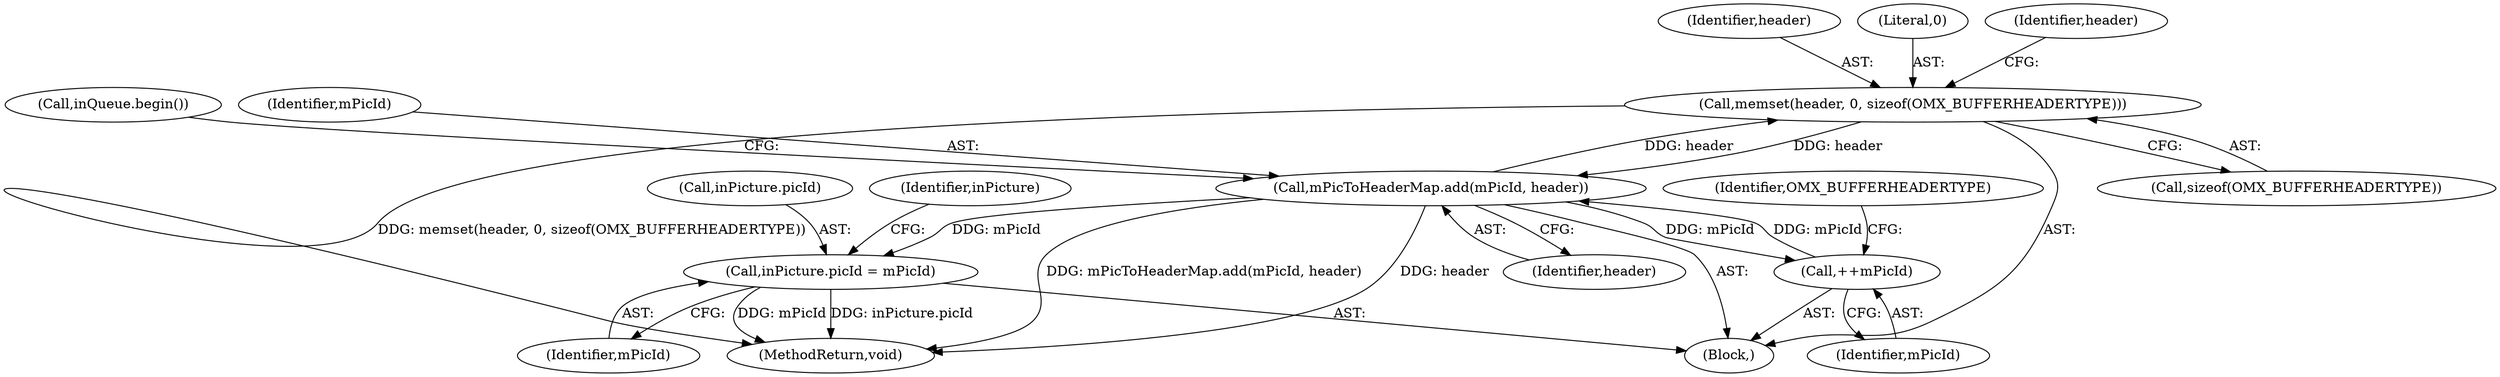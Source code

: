 digraph "0_Android_d2f47191538837e796e2b10c1ff7e1ee35f6e0ab_2@API" {
"1000178" [label="(Call,memset(header, 0, sizeof(OMX_BUFFERHEADERTYPE)))"];
"1000207" [label="(Call,mPicToHeaderMap.add(mPicId, header))"];
"1000175" [label="(Call,++mPicId)"];
"1000178" [label="(Call,memset(header, 0, sizeof(OMX_BUFFERHEADERTYPE)))"];
"1000238" [label="(Call,inPicture.picId = mPicId)"];
"1000209" [label="(Identifier,header)"];
"1000179" [label="(Identifier,header)"];
"1000176" [label="(Identifier,mPicId)"];
"1000178" [label="(Call,memset(header, 0, sizeof(OMX_BUFFERHEADERTYPE)))"];
"1000207" [label="(Call,mPicToHeaderMap.add(mPicId, header))"];
"1000177" [label="(Identifier,OMX_BUFFERHEADERTYPE)"];
"1000242" [label="(Identifier,mPicId)"];
"1000239" [label="(Call,inPicture.picId)"];
"1000414" [label="(MethodReturn,void)"];
"1000155" [label="(Block,)"];
"1000175" [label="(Call,++mPicId)"];
"1000181" [label="(Call,sizeof(OMX_BUFFERHEADERTYPE))"];
"1000208" [label="(Identifier,mPicId)"];
"1000238" [label="(Call,inPicture.picId = mPicId)"];
"1000180" [label="(Literal,0)"];
"1000185" [label="(Identifier,header)"];
"1000211" [label="(Call,inQueue.begin())"];
"1000245" [label="(Identifier,inPicture)"];
"1000178" -> "1000155"  [label="AST: "];
"1000178" -> "1000181"  [label="CFG: "];
"1000179" -> "1000178"  [label="AST: "];
"1000180" -> "1000178"  [label="AST: "];
"1000181" -> "1000178"  [label="AST: "];
"1000185" -> "1000178"  [label="CFG: "];
"1000178" -> "1000414"  [label="DDG: memset(header, 0, sizeof(OMX_BUFFERHEADERTYPE))"];
"1000207" -> "1000178"  [label="DDG: header"];
"1000178" -> "1000207"  [label="DDG: header"];
"1000207" -> "1000155"  [label="AST: "];
"1000207" -> "1000209"  [label="CFG: "];
"1000208" -> "1000207"  [label="AST: "];
"1000209" -> "1000207"  [label="AST: "];
"1000211" -> "1000207"  [label="CFG: "];
"1000207" -> "1000414"  [label="DDG: header"];
"1000207" -> "1000414"  [label="DDG: mPicToHeaderMap.add(mPicId, header)"];
"1000207" -> "1000175"  [label="DDG: mPicId"];
"1000175" -> "1000207"  [label="DDG: mPicId"];
"1000207" -> "1000238"  [label="DDG: mPicId"];
"1000175" -> "1000155"  [label="AST: "];
"1000175" -> "1000176"  [label="CFG: "];
"1000176" -> "1000175"  [label="AST: "];
"1000177" -> "1000175"  [label="CFG: "];
"1000238" -> "1000155"  [label="AST: "];
"1000238" -> "1000242"  [label="CFG: "];
"1000239" -> "1000238"  [label="AST: "];
"1000242" -> "1000238"  [label="AST: "];
"1000245" -> "1000238"  [label="CFG: "];
"1000238" -> "1000414"  [label="DDG: inPicture.picId"];
"1000238" -> "1000414"  [label="DDG: mPicId"];
}
